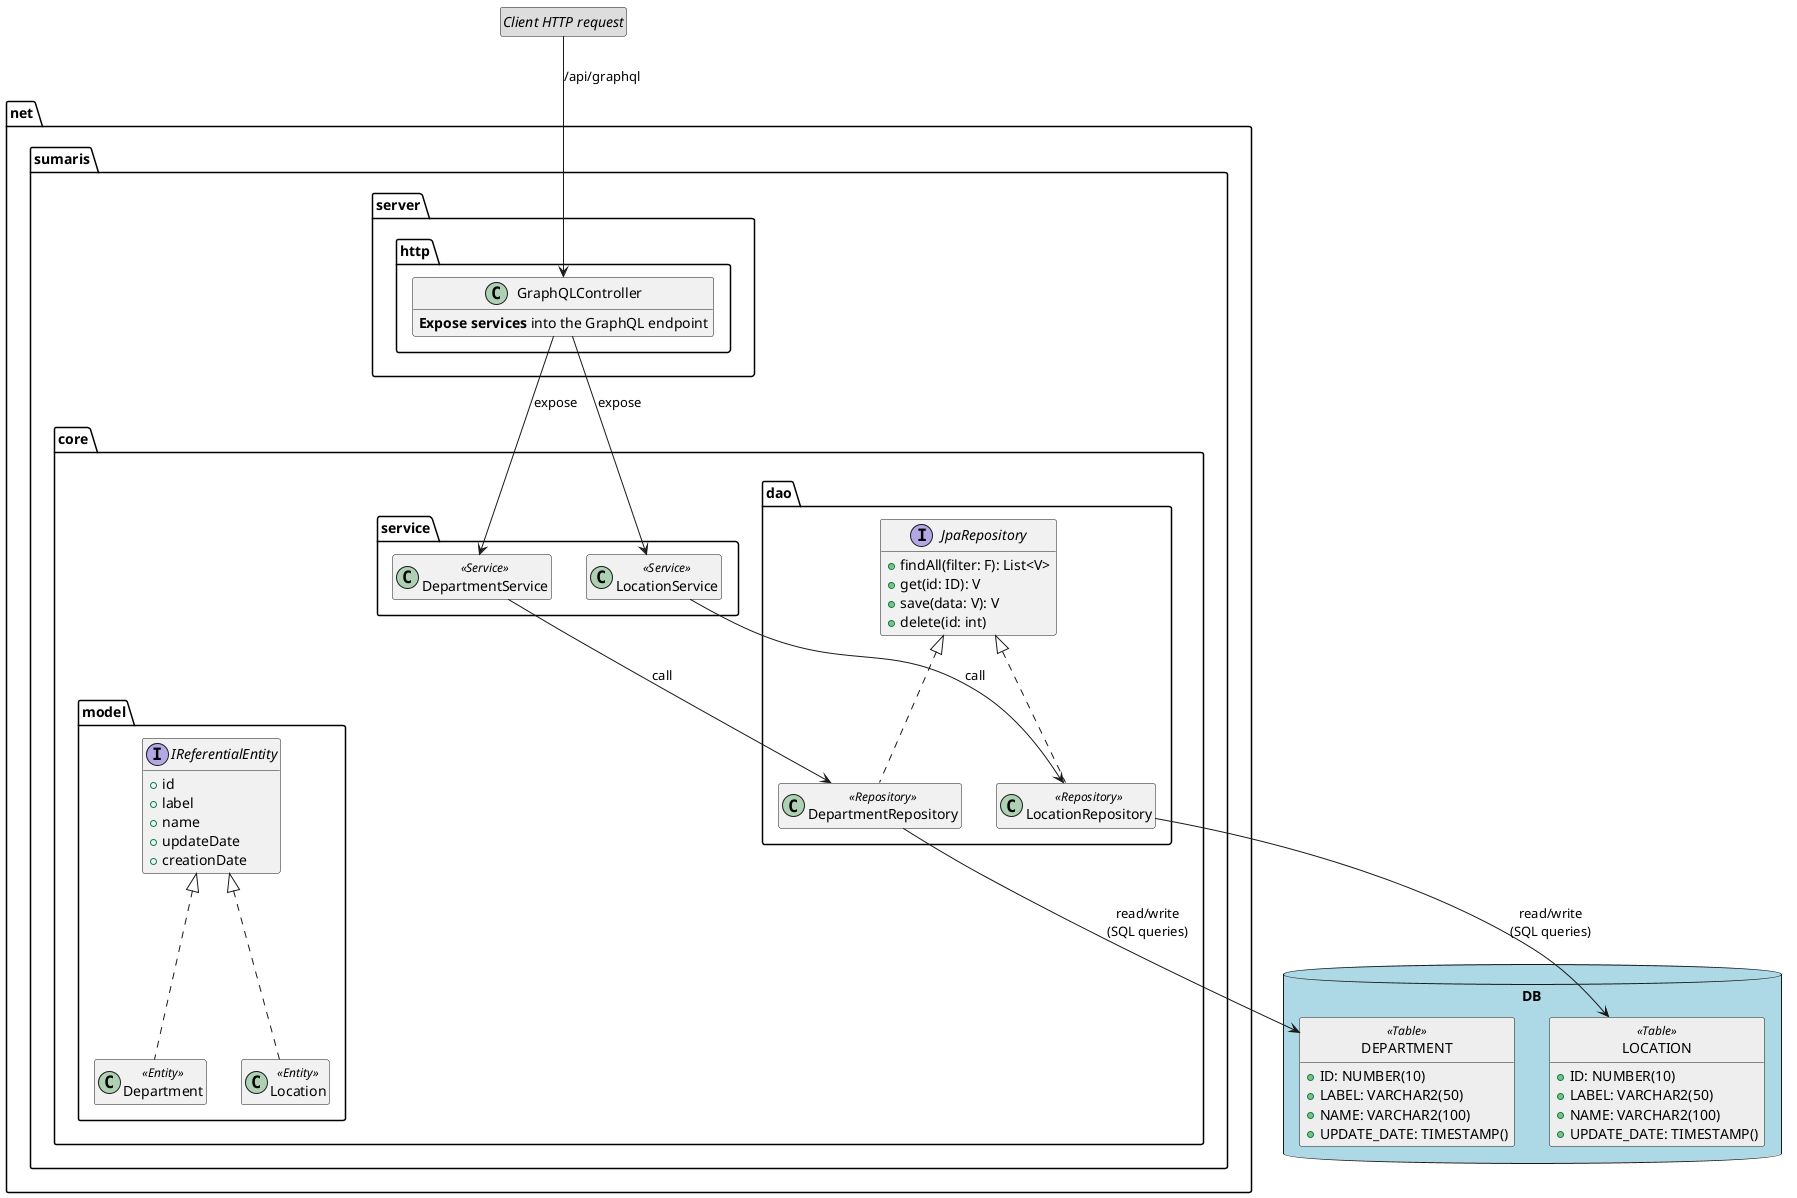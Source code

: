 @startuml
hide empty members

together {
    package DB <<Database>>  #lightblue {
        class LOCATION <<Table>> #EEE {
            + ID: NUMBER(10)
            + LABEL: VARCHAR2(50)
            + NAME: VARCHAR2(100)
            + UPDATE_DATE: TIMESTAMP()
        }
        class DEPARTMENT <<Table>> #EEE {
            + ID: NUMBER(10)
            + LABEL: VARCHAR2(50)
            + NAME: VARCHAR2(100)
            + UPDATE_DATE: TIMESTAMP()
        }

        hide LOCATION circle
        hide DEPARTMENT circle

    }
}


package "net.sumaris.core" {

    package model {

        interface IReferentialEntity {
         + id
         + label
         + name
         + updateDate
         + creationDate
        }
        class Department <<Entity>> implements IReferentialEntity
        class Location <<Entity>> implements IReferentialEntity
    }


	together {

		package dao {

	        interface JpaRepository {
	          + findAll(filter: F): List<V>
	          + get(id: ID): V
	          + save(data: V): V
	          + delete(id: int)
	        }

	        class DepartmentRepository <<Repository>> implements JpaRepository

	        class LocationRepository <<Repository>> implements JpaRepository

	        DepartmentRepository -down-> DEPARTMENT : read/write\n(SQL queries)
	        LocationRepository -down-> LOCATION : read/write\n(SQL queries)

	        DepartmentRepository .[hidden]down.> Department: reference
	        LocationRepository .[hidden]down.> Location: reference
	    }

	    package service {
	        class DepartmentService {
	        }
	        DepartmentService <<Service>>
	        DepartmentService -down-> DepartmentRepository : call

	        class LocationService {
	        }
	        LocationService <<Service>>
	        LocationService -down-> LocationRepository : call
	    }
	}


}



package "net.sumaris.server" {
    package http {

        class GraphQLController {
            **Expose services** into the GraphQL endpoint
        }
        hide GraphQLController methods

        GraphQLController --> DepartmentService : expose
        GraphQLController --> LocationService : expose
    }
}

interface "Client HTTP request" as client #DDD
hide client circle

client --> GraphQLController : /api/graphql

@enduml
